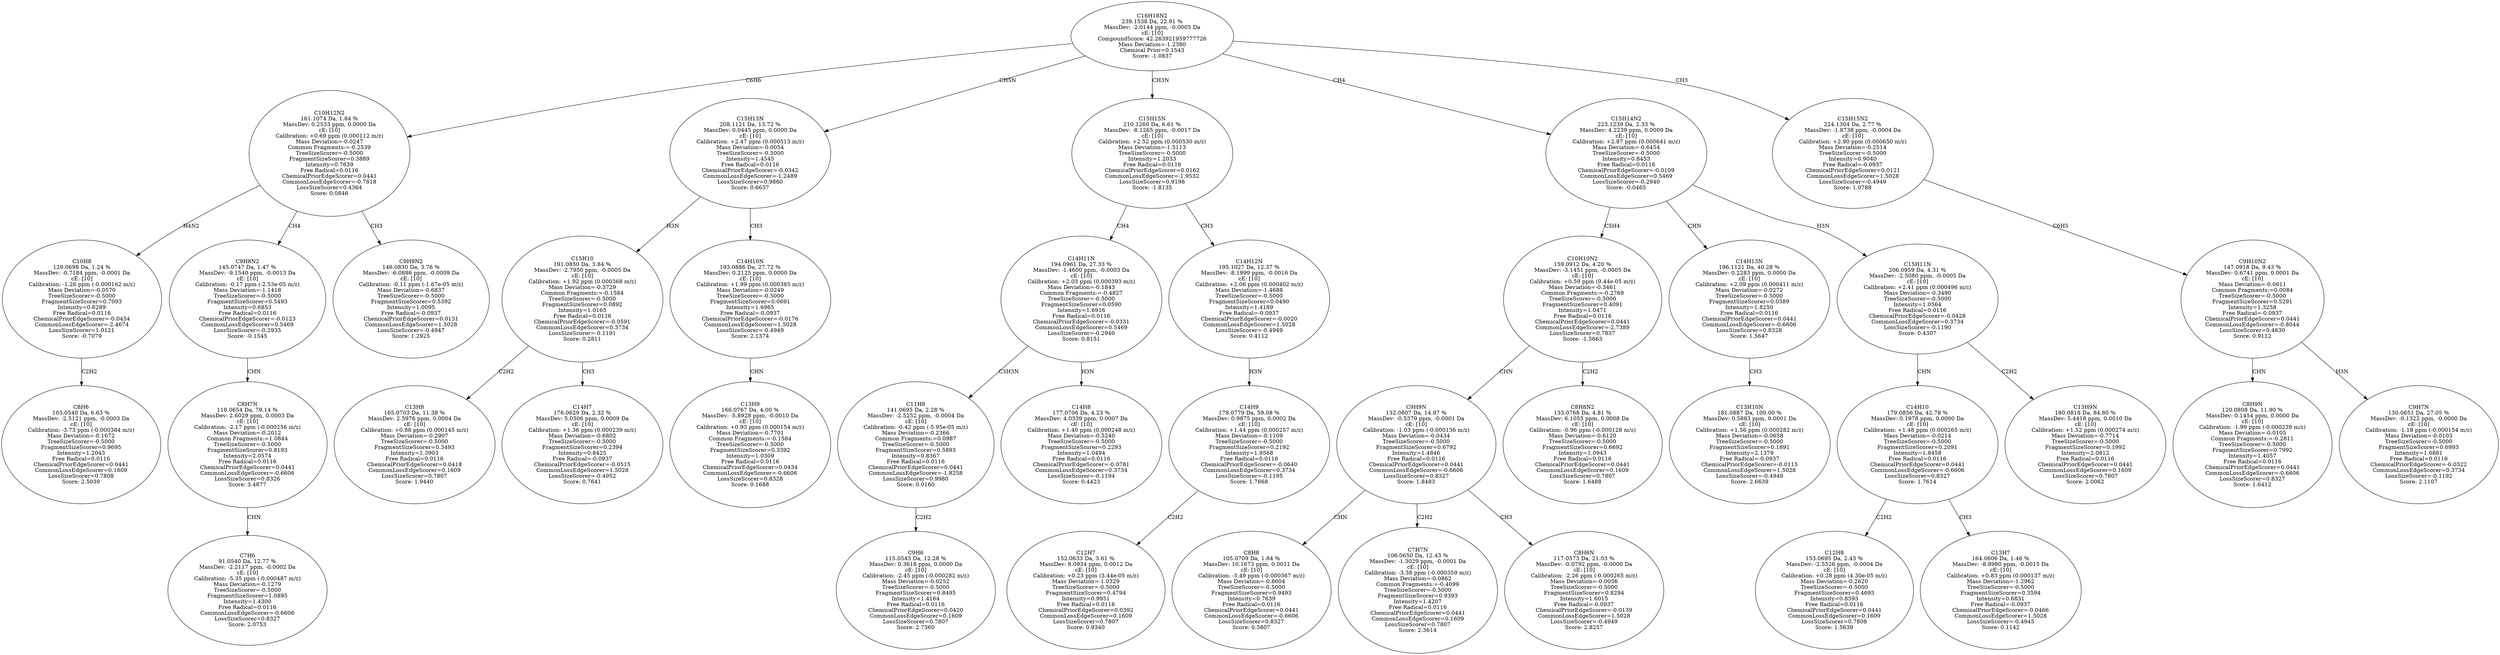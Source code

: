 strict digraph {
v1 [label="C8H6\n103.0540 Da, 6.63 %\nMassDev: -2.5121 ppm, -0.0003 Da\ncE: [10]\nCalibration: -3.73 ppm (-0.000384 m/z)\nMass Deviation=-0.1672\nTreeSizeScorer=-0.5000\nFragmentSizeScorer=0.9695\nIntensity=1.2043\nFree Radical=0.0116\nChemicalPriorEdgeScorer=0.0441\nCommonLossEdgeScorer=0.1609\nLossSizeScorer=0.7808\nScore: 2.5039"];
v2 [label="C10H8\n129.0698 Da, 1.24 %\nMassDev: -0.7184 ppm, -0.0001 Da\ncE: [10]\nCalibration: -1.26 ppm (-0.000162 m/z)\nMass Deviation=-0.0570\nTreeSizeScorer=-0.5000\nFragmentSizeScorer=0.7093\nIntensity=0.6289\nFree Radical=0.0116\nChemicalPriorEdgeScorer=-0.0454\nCommonLossEdgeScorer=-2.4674\nLossSizeScorer=1.0121\nScore: -0.7079"];
v3 [label="C7H6\n91.0540 Da, 12.77 %\nMassDev: -2.2117 ppm, -0.0002 Da\ncE: [10]\nCalibration: -5.35 ppm (-0.000487 m/z)\nMass Deviation=-0.1279\nTreeSizeScorer=-0.5000\nFragmentSizeScorer=1.0895\nIntensity=1.4300\nFree Radical=0.0116\nCommonLossEdgeScorer=-0.6606\nLossSizeScorer=0.8327\nScore: 2.0753"];
v4 [label="C8H7N\n118.0654 Da, 79.14 %\nMassDev: 2.6029 ppm, 0.0003 Da\ncE: [10]\nCalibration: -2.17 ppm (-0.000256 m/z)\nMass Deviation=-0.2012\nCommon Fragments:=1.0844\nTreeSizeScorer=-0.5000\nFragmentSizeScorer=0.8193\nIntensity=2.0574\nFree Radical=0.0116\nChemicalPriorEdgeScorer=0.0441\nCommonLossEdgeScorer=-0.6606\nLossSizeScorer=0.8326\nScore: 3.4877"];
v5 [label="C9H8N2\n145.0747 Da, 1.47 %\nMassDev: -9.1540 ppm, -0.0013 Da\ncE: [10]\nCalibration: -0.17 ppm (-2.53e-05 m/z)\nMass Deviation=-1.1418\nTreeSizeScorer=-0.5000\nFragmentSizeScorer=0.5493\nIntensity=0.6853\nFree Radical=0.0116\nChemicalPriorEdgeScorer=-0.0123\nCommonLossEdgeScorer=0.5469\nLossSizeScorer=-0.2935\nScore: -0.1545"];
v6 [label="C9H9N2\n146.0830 Da, 3.76 %\nMassDev: -6.0886 ppm, -0.0009 Da\ncE: [10]\nCalibration: -0.11 ppm (-1.67e-05 m/z)\nMass Deviation=-0.6837\nTreeSizeScorer=-0.5000\nFragmentSizeScorer=0.5392\nIntensity=1.0095\nFree Radical=-0.0937\nChemicalPriorEdgeScorer=0.0131\nCommonLossEdgeScorer=1.5028\nLossSizeScorer=-0.4947\nScore: 1.2925"];
v7 [label="C10H12N2\n161.1074 Da, 1.84 %\nMassDev: 0.2533 ppm, 0.0000 Da\ncE: [10]\nCalibration: +0.69 ppm (0.000112 m/z)\nMass Deviation=-0.0247\nCommon Fragments:=-0.2539\nTreeSizeScorer=-0.5000\nFragmentSizeScorer=0.3889\nIntensity=0.7639\nFree Radical=0.0116\nChemicalPriorEdgeScorer=0.0441\nCommonLossEdgeScorer=-0.7818\nLossSizeScorer=0.4364\nScore: 0.0846"];
v8 [label="C13H8\n165.0703 Da, 11.38 %\nMassDev: 2.5976 ppm, 0.0004 Da\ncE: [10]\nCalibration: +0.88 ppm (0.000145 m/z)\nMass Deviation=-0.2907\nTreeSizeScorer=-0.5000\nFragmentSizeScorer=0.3493\nIntensity=1.3903\nFree Radical=0.0116\nChemicalPriorEdgeScorer=0.0418\nCommonLossEdgeScorer=0.1609\nLossSizeScorer=0.7807\nScore: 1.9440"];
v9 [label="C14H7\n176.0629 Da, 2.32 %\nMassDev: 5.0306 ppm, 0.0009 Da\ncE: [10]\nCalibration: +1.36 ppm (0.000239 m/z)\nMass Deviation=-0.6802\nTreeSizeScorer=-0.5000\nFragmentSizeScorer=0.2394\nIntensity=0.8425\nFree Radical=-0.0937\nChemicalPriorEdgeScorer=-0.0515\nCommonLossEdgeScorer=1.5028\nLossSizeScorer=-0.4952\nScore: 0.7641"];
v10 [label="C15H10\n191.0850 Da, 3.84 %\nMassDev: -2.7950 ppm, -0.0005 Da\ncE: [10]\nCalibration: +1.92 ppm (0.000368 m/z)\nMass Deviation=-0.3729\nCommon Fragments:=-0.1584\nTreeSizeScorer=-0.5000\nFragmentSizeScorer=0.0892\nIntensity=1.0165\nFree Radical=0.0116\nChemicalPriorEdgeScorer=-0.0591\nCommonLossEdgeScorer=0.3734\nLossSizeScorer=-0.1191\nScore: 0.2811"];
v11 [label="C13H9\n166.0767 Da, 4.00 %\nMassDev: -5.8928 ppm, -0.0010 Da\ncE: [10]\nCalibration: +0.93 ppm (0.000154 m/z)\nMass Deviation=-0.7701\nCommon Fragments:=-0.1584\nTreeSizeScorer=-0.5000\nFragmentSizeScorer=0.3392\nIntensity=1.0309\nFree Radical=0.0116\nChemicalPriorEdgeScorer=0.0434\nCommonLossEdgeScorer=-0.6606\nLossSizeScorer=0.8328\nScore: 0.1688"];
v12 [label="C14H10N\n193.0886 Da, 27.72 %\nMassDev: 0.2125 ppm, 0.0000 Da\ncE: [10]\nCalibration: +1.99 ppm (0.000385 m/z)\nMass Deviation=-0.0249\nTreeSizeScorer=-0.5000\nFragmentSizeScorer=0.0691\nIntensity=1.6965\nFree Radical=-0.0937\nChemicalPriorEdgeScorer=-0.0176\nCommonLossEdgeScorer=1.5028\nLossSizeScorer=-0.4949\nScore: 2.1374"];
v13 [label="C15H13N\n208.1121 Da, 13.72 %\nMassDev: 0.0445 ppm, 0.0000 Da\ncE: [10]\nCalibration: +2.47 ppm (0.000513 m/z)\nMass Deviation=-0.0054\nTreeSizeScorer=-0.5000\nIntensity=1.4545\nFree Radical=0.0116\nChemicalPriorEdgeScorer=-0.0342\nCommonLossEdgeScorer=-1.2489\nLossSizeScorer=0.9860\nScore: 0.6637"];
v14 [label="C9H6\n115.0543 Da, 12.28 %\nMassDev: 0.3618 ppm, 0.0000 Da\ncE: [10]\nCalibration: -2.45 ppm (-0.000282 m/z)\nMass Deviation=-0.0252\nTreeSizeScorer=-0.5000\nFragmentSizeScorer=0.8495\nIntensity=1.4164\nFree Radical=0.0116\nChemicalPriorEdgeScorer=0.0420\nCommonLossEdgeScorer=0.1609\nLossSizeScorer=0.7807\nScore: 2.7360"];
v15 [label="C11H8\n141.0695 Da, 2.28 %\nMassDev: -2.5252 ppm, -0.0004 Da\ncE: [10]\nCalibration: -0.42 ppm (-5.95e-05 m/z)\nMass Deviation=-0.2366\nCommon Fragments:=0.0987\nTreeSizeScorer=-0.5000\nFragmentSizeScorer=0.5893\nIntensity=0.8367\nFree Radical=0.0116\nChemicalPriorEdgeScorer=0.0441\nCommonLossEdgeScorer=-1.8258\nLossSizeScorer=0.9980\nScore: 0.0160"];
v16 [label="C14H8\n177.0706 Da, 4.23 %\nMassDev: 4.0339 ppm, 0.0007 Da\ncE: [10]\nCalibration: +1.40 ppm (0.000248 m/z)\nMass Deviation=-0.5240\nTreeSizeScorer=-0.5000\nFragmentSizeScorer=0.2293\nIntensity=1.0494\nFree Radical=0.0116\nChemicalPriorEdgeScorer=-0.0781\nCommonLossEdgeScorer=0.3734\nLossSizeScorer=-0.1194\nScore: 0.4423"];
v17 [label="C14H11N\n194.0961 Da, 27.33 %\nMassDev: -1.4600 ppm, -0.0003 Da\ncE: [10]\nCalibration: +2.03 ppm (0.000393 m/z)\nMass Deviation=-0.1843\nCommon Fragments:=-0.4827\nTreeSizeScorer=-0.5000\nFragmentSizeScorer=0.0590\nIntensity=1.6916\nFree Radical=0.0116\nChemicalPriorEdgeScorer=-0.0331\nCommonLossEdgeScorer=0.5469\nLossSizeScorer=-0.2940\nScore: 0.8151"];
v18 [label="C12H7\n152.0633 Da, 3.61 %\nMassDev: 8.0934 ppm, 0.0012 Da\ncE: [10]\nCalibration: +0.23 ppm (3.44e-05 m/z)\nMass Deviation=-1.0329\nTreeSizeScorer=-0.5000\nFragmentSizeScorer=0.4794\nIntensity=0.9951\nFree Radical=0.0116\nChemicalPriorEdgeScorer=0.0392\nCommonLossEdgeScorer=0.1609\nLossSizeScorer=0.7807\nScore: 0.9340"];
v19 [label="C14H9\n178.0779 Da, 59.08 %\nMassDev: 0.9875 ppm, 0.0002 Da\ncE: [10]\nCalibration: +1.44 ppm (0.000257 m/z)\nMass Deviation=-0.1109\nTreeSizeScorer=-0.5000\nFragmentSizeScorer=0.2192\nIntensity=1.9568\nFree Radical=0.0116\nChemicalPriorEdgeScorer=-0.0640\nCommonLossEdgeScorer=0.3734\nLossSizeScorer=-0.1195\nScore: 1.7668"];
v20 [label="C14H12N\n195.1027 Da, 12.37 %\nMassDev: -8.1999 ppm, -0.0016 Da\ncE: [10]\nCalibration: +2.06 ppm (0.000402 m/z)\nMass Deviation=-1.4688\nTreeSizeScorer=-0.5000\nFragmentSizeScorer=0.0490\nIntensity=1.4189\nFree Radical=-0.0937\nChemicalPriorEdgeScorer=-0.0020\nCommonLossEdgeScorer=1.5028\nLossSizeScorer=-0.4949\nScore: 0.4112"];
v21 [label="C15H15N\n210.1260 Da, 6.61 %\nMassDev: -8.1265 ppm, -0.0017 Da\ncE: [10]\nCalibration: +2.52 ppm (0.000530 m/z)\nMass Deviation=-1.5113\nTreeSizeScorer=-0.5000\nIntensity=1.2033\nFree Radical=0.0116\nChemicalPriorEdgeScorer=0.0162\nCommonLossEdgeScorer=-1.9532\nLossSizeScorer=0.9198\nScore: -1.8135"];
v22 [label="C8H8\n105.0709 Da, 1.84 %\nMassDev: 10.1673 ppm, 0.0011 Da\ncE: [10]\nCalibration: -3.49 ppm (-0.000367 m/z)\nMass Deviation=-0.8604\nTreeSizeScorer=-0.5000\nFragmentSizeScorer=0.9493\nIntensity=0.7639\nFree Radical=0.0116\nChemicalPriorEdgeScorer=0.0441\nCommonLossEdgeScorer=-0.6606\nLossSizeScorer=0.8327\nScore: 0.5807"];
v23 [label="C7H7N\n106.0650 Da, 12.43 %\nMassDev: -1.3029 ppm, -0.0001 Da\ncE: [10]\nCalibration: -3.38 ppm (-0.000359 m/z)\nMass Deviation=-0.0862\nCommon Fragments:=-0.4099\nTreeSizeScorer=-0.5000\nFragmentSizeScorer=0.9393\nIntensity=1.4207\nFree Radical=0.0116\nChemicalPriorEdgeScorer=0.0441\nCommonLossEdgeScorer=0.1609\nLossSizeScorer=0.7807\nScore: 2.3614"];
v24 [label="C8H6N\n117.0573 Da, 21.03 %\nMassDev: -0.0792 ppm, -0.0000 Da\ncE: [10]\nCalibration: -2.26 ppm (-0.000265 m/z)\nMass Deviation=-0.0056\nTreeSizeScorer=-0.5000\nFragmentSizeScorer=0.8294\nIntensity=1.6015\nFree Radical=-0.0937\nChemicalPriorEdgeScorer=-0.0139\nCommonLossEdgeScorer=1.5028\nLossSizeScorer=-0.4949\nScore: 2.8257"];
v25 [label="C9H9N\n132.0807 Da, 14.97 %\nMassDev: -0.5379 ppm, -0.0001 Da\ncE: [10]\nCalibration: -1.03 ppm (-0.000136 m/z)\nMass Deviation=-0.0434\nTreeSizeScorer=-0.5000\nFragmentSizeScorer=0.6792\nIntensity=1.4846\nFree Radical=0.0116\nChemicalPriorEdgeScorer=0.0441\nCommonLossEdgeScorer=-0.6606\nLossSizeScorer=0.8327\nScore: 1.8483"];
v26 [label="C8H8N2\n133.0768 Da, 4.81 %\nMassDev: 6.1055 ppm, 0.0008 Da\ncE: [10]\nCalibration: -0.96 ppm (-0.000128 m/z)\nMass Deviation=-0.6120\nTreeSizeScorer=-0.5000\nFragmentSizeScorer=0.6692\nIntensity=1.0943\nFree Radical=0.0116\nChemicalPriorEdgeScorer=0.0441\nCommonLossEdgeScorer=0.1609\nLossSizeScorer=0.7807\nScore: 1.6488"];
v27 [label="C10H10N2\n159.0912 Da, 4.20 %\nMassDev: -3.1451 ppm, -0.0005 Da\ncE: [10]\nCalibration: +0.59 ppm (9.44e-05 m/z)\nMass Deviation=-0.3461\nCommon Fragments:=-0.2769\nTreeSizeScorer=-0.5000\nFragmentSizeScorer=0.4091\nIntensity=1.0471\nFree Radical=0.0116\nChemicalPriorEdgeScorer=0.0441\nCommonLossEdgeScorer=-2.7389\nLossSizeScorer=0.7837\nScore: -1.5663"];
v28 [label="C13H10N\n181.0887 Da, 100.00 %\nMassDev: 0.5883 ppm, 0.0001 Da\ncE: [10]\nCalibration: +1.56 ppm (0.000282 m/z)\nMass Deviation=-0.0658\nTreeSizeScorer=-0.5000\nFragmentSizeScorer=0.1891\nIntensity=2.1379\nFree Radical=-0.0937\nChemicalPriorEdgeScorer=-0.0115\nCommonLossEdgeScorer=1.5028\nLossSizeScorer=-0.4949\nScore: 2.6639"];
v29 [label="C14H13N\n196.1121 Da, 40.28 %\nMassDev: 0.2283 ppm, 0.0000 Da\ncE: [10]\nCalibration: +2.09 ppm (0.000411 m/z)\nMass Deviation=-0.0272\nTreeSizeScorer=-0.5000\nFragmentSizeScorer=0.0389\nIntensity=1.8250\nFree Radical=0.0116\nChemicalPriorEdgeScorer=0.0441\nCommonLossEdgeScorer=-0.6606\nLossSizeScorer=0.8328\nScore: 1.5647"];
v30 [label="C12H8\n153.0695 Da, 2.43 %\nMassDev: -2.5526 ppm, -0.0004 Da\ncE: [10]\nCalibration: +0.28 ppm (4.30e-05 m/z)\nMass Deviation=-0.2620\nTreeSizeScorer=-0.5000\nFragmentSizeScorer=0.4693\nIntensity=0.8593\nFree Radical=0.0116\nChemicalPriorEdgeScorer=0.0441\nCommonLossEdgeScorer=0.1609\nLossSizeScorer=0.7808\nScore: 1.5639"];
v31 [label="C13H7\n164.0606 Da, 1.46 %\nMassDev: -8.8980 ppm, -0.0015 Da\ncE: [10]\nCalibration: +0.83 ppm (0.000137 m/z)\nMass Deviation=-1.2962\nTreeSizeScorer=-0.5000\nFragmentSizeScorer=0.3594\nIntensity=0.6831\nFree Radical=-0.0937\nChemicalPriorEdgeScorer=-0.0466\nCommonLossEdgeScorer=1.5028\nLossSizeScorer=-0.4945\nScore: 0.1142"];
v32 [label="C14H10\n179.0856 Da, 42.78 %\nMassDev: 0.1978 ppm, 0.0000 Da\ncE: [10]\nCalibration: +1.48 ppm (0.000265 m/z)\nMass Deviation=-0.0214\nTreeSizeScorer=-0.5000\nFragmentSizeScorer=0.2091\nIntensity=1.8458\nFree Radical=0.0116\nChemicalPriorEdgeScorer=0.0441\nCommonLossEdgeScorer=-0.6606\nLossSizeScorer=0.8327\nScore: 1.7614"];
v33 [label="C13H9N\n180.0818 Da, 84.80 %\nMassDev: 5.4418 ppm, 0.0010 Da\ncE: [10]\nCalibration: +1.52 ppm (0.000274 m/z)\nMass Deviation=-0.7714\nTreeSizeScorer=-0.5000\nFragmentSizeScorer=0.1992\nIntensity=2.0812\nFree Radical=0.0116\nChemicalPriorEdgeScorer=0.0441\nCommonLossEdgeScorer=0.1609\nLossSizeScorer=0.7807\nScore: 2.0062"];
v34 [label="C15H11N\n206.0959 Da, 4.31 %\nMassDev: -2.5080 ppm, -0.0005 Da\ncE: [10]\nCalibration: +2.41 ppm (0.000496 m/z)\nMass Deviation=-0.3490\nTreeSizeScorer=-0.5000\nIntensity=1.0564\nFree Radical=0.0116\nChemicalPriorEdgeScorer=-0.0428\nCommonLossEdgeScorer=0.3734\nLossSizeScorer=-0.1190\nScore: 0.4307"];
v35 [label="C15H14N2\n223.1239 Da, 2.33 %\nMassDev: 4.2239 ppm, 0.0009 Da\ncE: [10]\nCalibration: +2.87 ppm (0.000641 m/z)\nMass Deviation=-0.6454\nTreeSizeScorer=-0.5000\nIntensity=0.8453\nFree Radical=0.0116\nChemicalPriorEdgeScorer=-0.0109\nCommonLossEdgeScorer=0.5469\nLossSizeScorer=-0.2940\nScore: -0.0465"];
v36 [label="C8H9N\n120.0808 Da, 11.90 %\nMassDev: 0.1454 ppm, 0.0000 Da\ncE: [10]\nCalibration: -1.99 ppm (-0.000239 m/z)\nMass Deviation=-0.0105\nCommon Fragments:=-0.2811\nTreeSizeScorer=-0.5000\nFragmentSizeScorer=0.7992\nIntensity=1.4057\nFree Radical=0.0116\nChemicalPriorEdgeScorer=0.0441\nCommonLossEdgeScorer=-0.6606\nLossSizeScorer=0.8327\nScore: 1.6412"];
v37 [label="C9H7N\n130.0651 Da, 27.05 %\nMassDev: -0.1322 ppm, -0.0000 Da\ncE: [10]\nCalibration: -1.18 ppm (-0.000154 m/z)\nMass Deviation=-0.0103\nTreeSizeScorer=-0.5000\nFragmentSizeScorer=0.6993\nIntensity=1.6881\nFree Radical=0.0116\nChemicalPriorEdgeScorer=-0.0322\nCommonLossEdgeScorer=0.3734\nLossSizeScorer=-0.1192\nScore: 2.1107"];
v38 [label="C9H10N2\n147.0918 Da, 9.43 %\nMassDev: 0.6741 ppm, 0.0001 Da\ncE: [10]\nMass Deviation=-0.0611\nCommon Fragments:=0.0084\nTreeSizeScorer=-0.5000\nFragmentSizeScorer=0.5291\nIntensity=1.3258\nFree Radical=-0.0937\nChemicalPriorEdgeScorer=0.0441\nCommonLossEdgeScorer=-0.8044\nLossSizeScorer=0.4630\nScore: 0.9112"];
v39 [label="C15H15N2\n224.1304 Da, 2.77 %\nMassDev: -1.8738 ppm, -0.0004 Da\ncE: [10]\nCalibration: +2.90 ppm (0.000650 m/z)\nMass Deviation=-0.2514\nTreeSizeScorer=-0.5000\nIntensity=0.9040\nFree Radical=-0.0937\nChemicalPriorEdgeScorer=0.0121\nCommonLossEdgeScorer=1.5028\nLossSizeScorer=-0.4949\nScore: 1.0788"];
v40 [label="C16H18N2\n239.1538 Da, 22.91 %\nMassDev: -2.0144 ppm, -0.0005 Da\ncE: [10]\nCompoundScore: 42.263921959777726\nMass Deviation=-1.2380\nChemical Prior=0.1543\nScore: -1.0837"];
v2 -> v1 [label="C2H2"];
v7 -> v2 [label="H4N2"];
v4 -> v3 [label="CHN"];
v5 -> v4 [label="CHN"];
v7 -> v5 [label="CH4"];
v7 -> v6 [label="CH3"];
v40 -> v7 [label="C6H6"];
v10 -> v8 [label="C2H2"];
v10 -> v9 [label="CH3"];
v13 -> v10 [label="H3N"];
v12 -> v11 [label="CHN"];
v13 -> v12 [label="CH3"];
v40 -> v13 [label="CH5N"];
v15 -> v14 [label="C2H2"];
v17 -> v15 [label="C3H3N"];
v17 -> v16 [label="H3N"];
v21 -> v17 [label="CH4"];
v19 -> v18 [label="C2H2"];
v20 -> v19 [label="H3N"];
v21 -> v20 [label="CH3"];
v40 -> v21 [label="CH3N"];
v25 -> v22 [label="CHN"];
v25 -> v23 [label="C2H2"];
v25 -> v24 [label="CH3"];
v27 -> v25 [label="CHN"];
v27 -> v26 [label="C2H2"];
v35 -> v27 [label="C5H4"];
v29 -> v28 [label="CH3"];
v35 -> v29 [label="CHN"];
v32 -> v30 [label="C2H2"];
v32 -> v31 [label="CH3"];
v34 -> v32 [label="CHN"];
v34 -> v33 [label="C2H2"];
v35 -> v34 [label="H3N"];
v40 -> v35 [label="CH4"];
v38 -> v36 [label="CHN"];
v38 -> v37 [label="H3N"];
v39 -> v38 [label="C6H5"];
v40 -> v39 [label="CH3"];
}